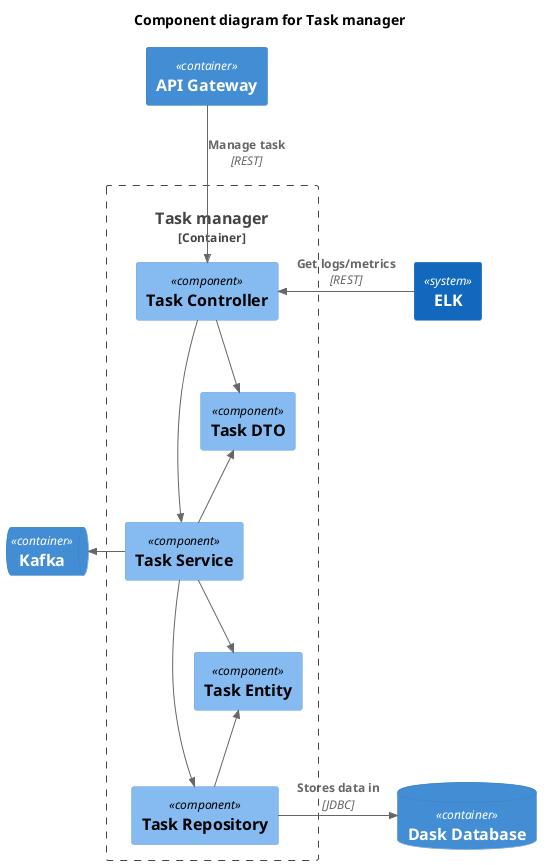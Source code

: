﻿@startuml

!include <C4/C4_Component>

title Component diagram for Task manager

Container_Boundary(task, "Task manager") {
    Component(task_controller, "Task Controller")
    Component(task_service, "Task Service")
    Component(task_dto, "Task DTO")
    Component(task_entity, "Task Entity")
    Component(task_repository, "Task Repository")

    Rel(task_controller, task_service, "")
    Rel(task_service, task_repository, "")
    Rel(task_controller, task_dto, "")
    Rel_U(task_service, task_dto, "")
    Rel(task_service, task_entity, "")
    Rel_U(task_repository, task_entity, "")
}

Container(api_gateway, "API Gateway")
ContainerDb(task_db, "Dask Database")
System(logging_monitoring, "ELK")
ContainerQueue(kafka, "Kafka")

Rel_R(task_repository, task_db, "Stores data in", "JDBC")
Rel_D(api_gateway, task_controller, "Manage task", "REST")
Rel_L(logging_monitoring, task_controller, "Get logs/metrics", "REST")
Rel_L(task_service, kafka, "")

@enduml
